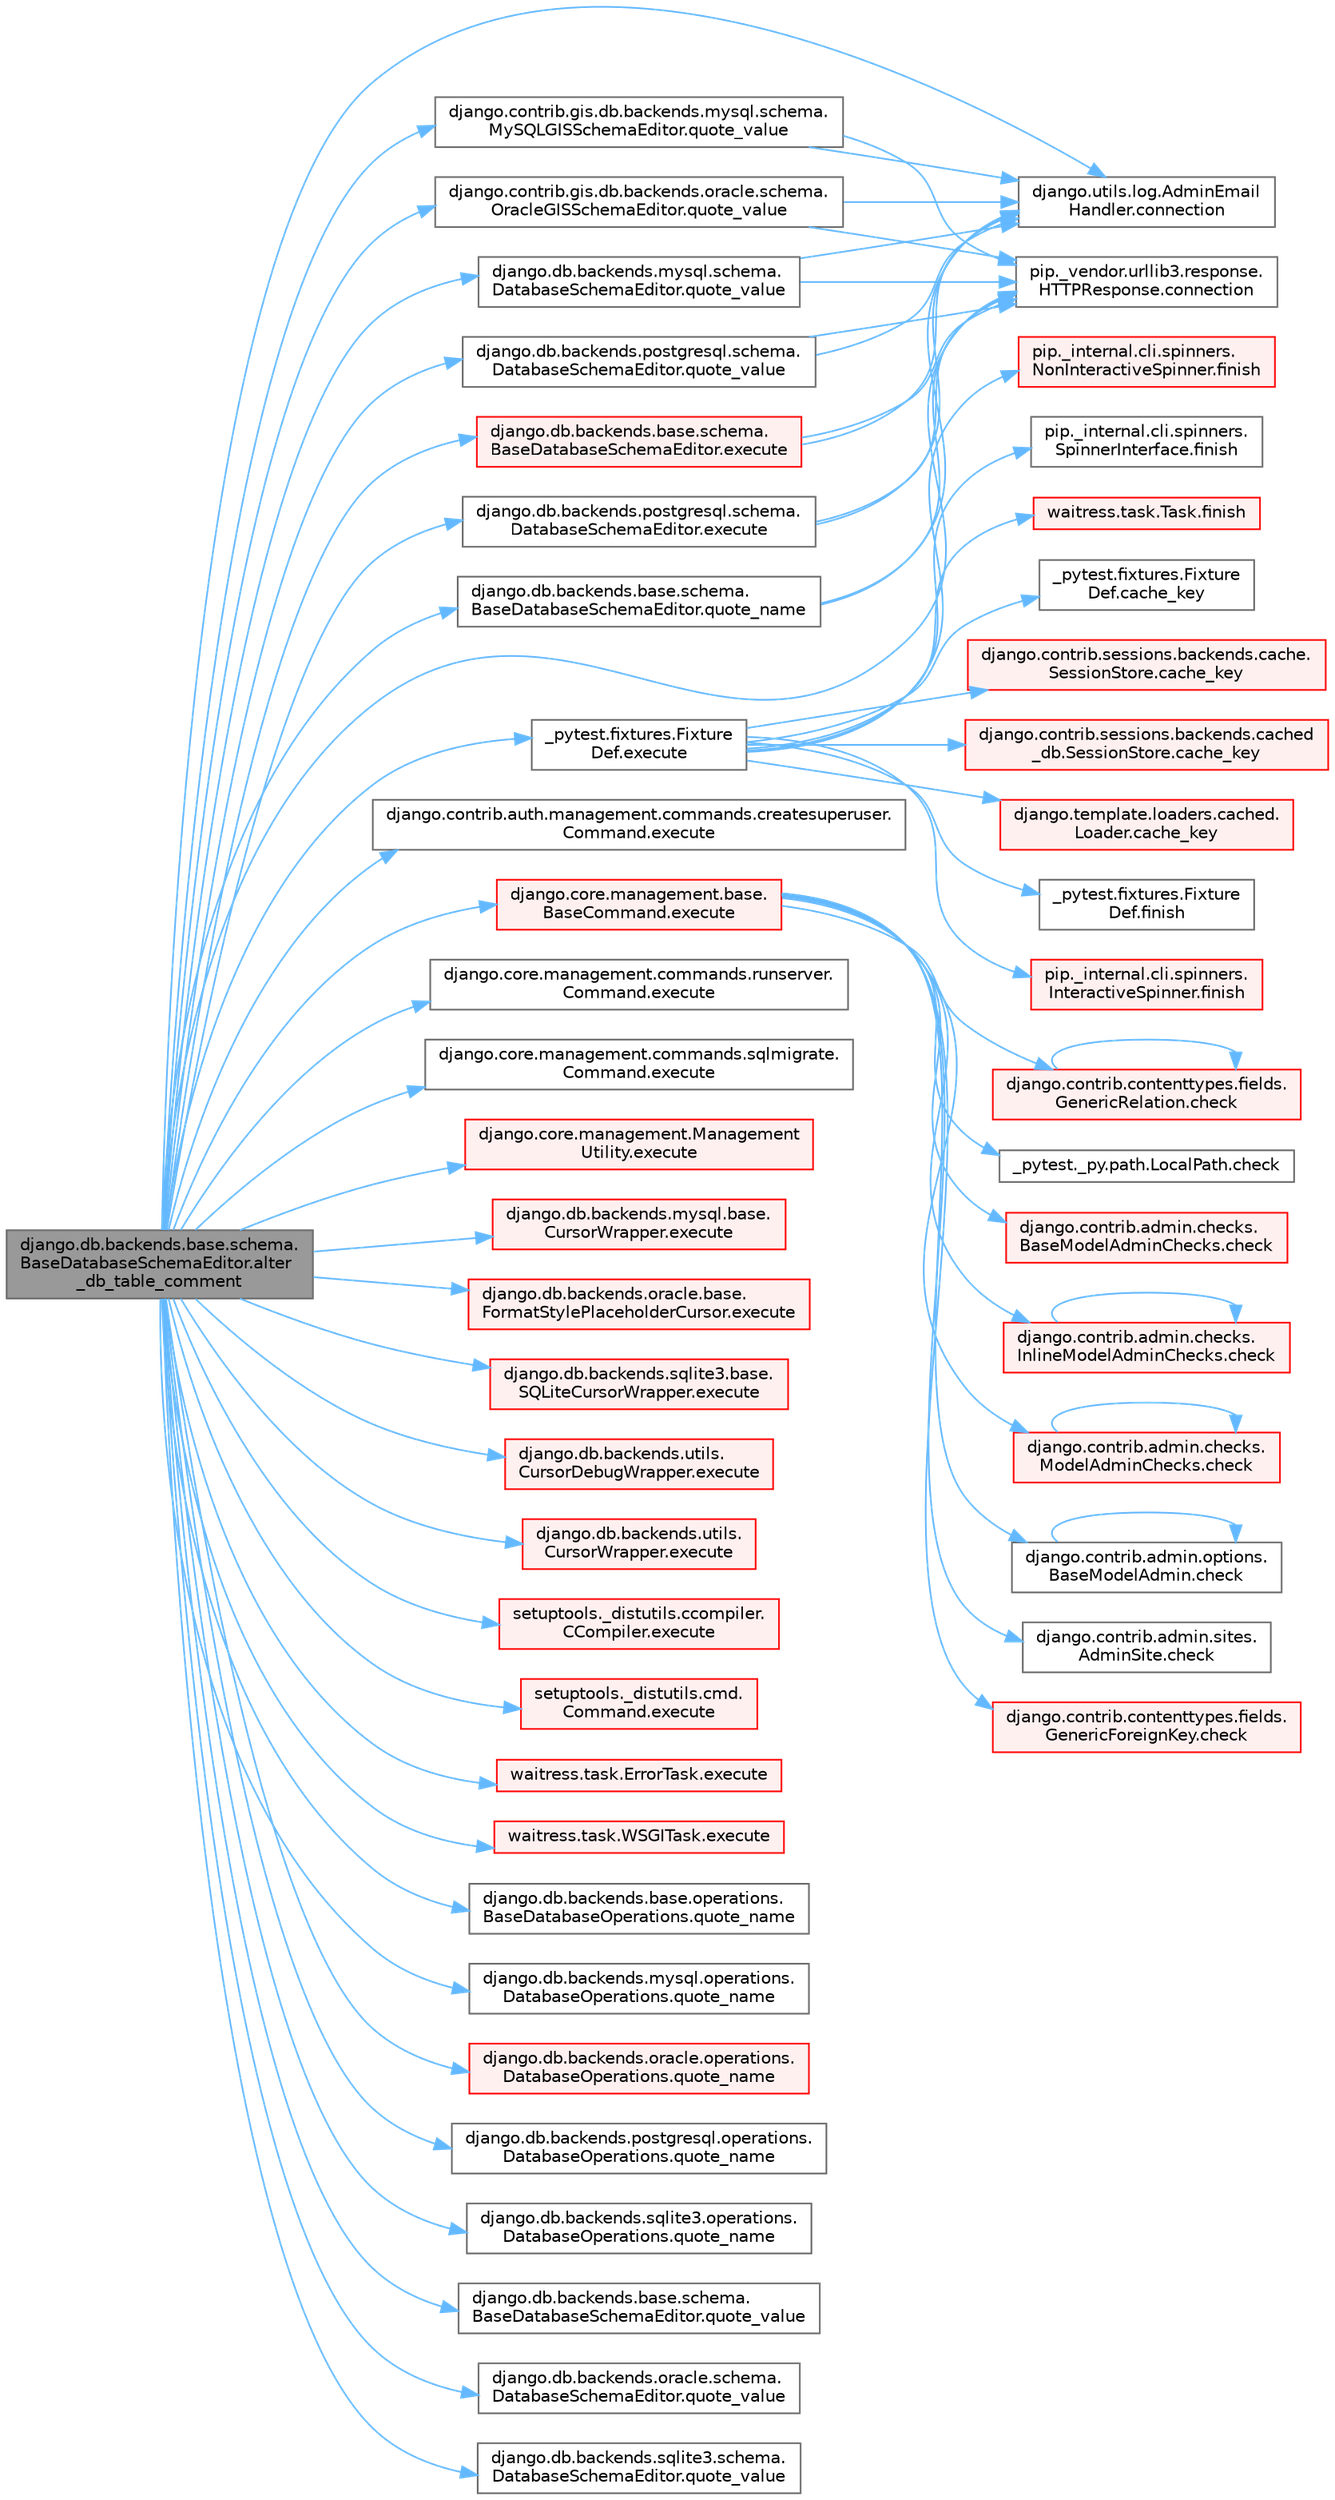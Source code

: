 digraph "django.db.backends.base.schema.BaseDatabaseSchemaEditor.alter_db_table_comment"
{
 // LATEX_PDF_SIZE
  bgcolor="transparent";
  edge [fontname=Helvetica,fontsize=10,labelfontname=Helvetica,labelfontsize=10];
  node [fontname=Helvetica,fontsize=10,shape=box,height=0.2,width=0.4];
  rankdir="LR";
  Node1 [id="Node000001",label="django.db.backends.base.schema.\lBaseDatabaseSchemaEditor.alter\l_db_table_comment",height=0.2,width=0.4,color="gray40", fillcolor="grey60", style="filled", fontcolor="black",tooltip=" "];
  Node1 -> Node2 [id="edge1_Node000001_Node000002",color="steelblue1",style="solid",tooltip=" "];
  Node2 [id="Node000002",label="django.utils.log.AdminEmail\lHandler.connection",height=0.2,width=0.4,color="grey40", fillcolor="white", style="filled",URL="$classdjango_1_1utils_1_1log_1_1_admin_email_handler.html#a545b5f7ec55a857fe1ca7836814a0760",tooltip=" "];
  Node1 -> Node3 [id="edge2_Node000001_Node000003",color="steelblue1",style="solid",tooltip=" "];
  Node3 [id="Node000003",label="pip._vendor.urllib3.response.\lHTTPResponse.connection",height=0.2,width=0.4,color="grey40", fillcolor="white", style="filled",URL="$classpip_1_1__vendor_1_1urllib3_1_1response_1_1_h_t_t_p_response.html#a9002314624685de3bbf9b84bdc87fef8",tooltip=" "];
  Node1 -> Node4 [id="edge3_Node000001_Node000004",color="steelblue1",style="solid",tooltip=" "];
  Node4 [id="Node000004",label="_pytest.fixtures.Fixture\lDef.execute",height=0.2,width=0.4,color="grey40", fillcolor="white", style="filled",URL="$class__pytest_1_1fixtures_1_1_fixture_def.html#ac27e0caaadd6404ffc2715216b643993",tooltip=" "];
  Node4 -> Node5 [id="edge4_Node000004_Node000005",color="steelblue1",style="solid",tooltip=" "];
  Node5 [id="Node000005",label="_pytest.fixtures.Fixture\lDef.cache_key",height=0.2,width=0.4,color="grey40", fillcolor="white", style="filled",URL="$class__pytest_1_1fixtures_1_1_fixture_def.html#ad3f8a8a2b9cfb9282c8c3ddff700ccdd",tooltip=" "];
  Node4 -> Node6 [id="edge5_Node000004_Node000006",color="steelblue1",style="solid",tooltip=" "];
  Node6 [id="Node000006",label="django.contrib.sessions.backends.cache.\lSessionStore.cache_key",height=0.2,width=0.4,color="red", fillcolor="#FFF0F0", style="filled",URL="$classdjango_1_1contrib_1_1sessions_1_1backends_1_1cache_1_1_session_store.html#aaad1a2e0950477787b815baa4327f739",tooltip=" "];
  Node4 -> Node2883 [id="edge6_Node000004_Node002883",color="steelblue1",style="solid",tooltip=" "];
  Node2883 [id="Node002883",label="django.contrib.sessions.backends.cached\l_db.SessionStore.cache_key",height=0.2,width=0.4,color="red", fillcolor="#FFF0F0", style="filled",URL="$classdjango_1_1contrib_1_1sessions_1_1backends_1_1cached__db_1_1_session_store.html#a9fc2ec7b2fb96dbebea8592f2618eda0",tooltip=" "];
  Node4 -> Node2884 [id="edge7_Node000004_Node002884",color="steelblue1",style="solid",tooltip=" "];
  Node2884 [id="Node002884",label="django.template.loaders.cached.\lLoader.cache_key",height=0.2,width=0.4,color="red", fillcolor="#FFF0F0", style="filled",URL="$classdjango_1_1template_1_1loaders_1_1cached_1_1_loader.html#a85358b9120d3b332aad464ab17e92e0f",tooltip=" "];
  Node4 -> Node4519 [id="edge8_Node000004_Node004519",color="steelblue1",style="solid",tooltip=" "];
  Node4519 [id="Node004519",label="_pytest.fixtures.Fixture\lDef.finish",height=0.2,width=0.4,color="grey40", fillcolor="white", style="filled",URL="$class__pytest_1_1fixtures_1_1_fixture_def.html#adc58c655bc10cbc7203fd272fa72742a",tooltip=" "];
  Node4 -> Node4520 [id="edge9_Node000004_Node004520",color="steelblue1",style="solid",tooltip=" "];
  Node4520 [id="Node004520",label="pip._internal.cli.spinners.\lInteractiveSpinner.finish",height=0.2,width=0.4,color="red", fillcolor="#FFF0F0", style="filled",URL="$classpip_1_1__internal_1_1cli_1_1spinners_1_1_interactive_spinner.html#aa8e59d36acbf1a072233ae62dbea45d6",tooltip=" "];
  Node4 -> Node4521 [id="edge10_Node000004_Node004521",color="steelblue1",style="solid",tooltip=" "];
  Node4521 [id="Node004521",label="pip._internal.cli.spinners.\lNonInteractiveSpinner.finish",height=0.2,width=0.4,color="red", fillcolor="#FFF0F0", style="filled",URL="$classpip_1_1__internal_1_1cli_1_1spinners_1_1_non_interactive_spinner.html#ab9e9471a0386ea2534995b8542690626",tooltip=" "];
  Node4 -> Node4524 [id="edge11_Node000004_Node004524",color="steelblue1",style="solid",tooltip=" "];
  Node4524 [id="Node004524",label="pip._internal.cli.spinners.\lSpinnerInterface.finish",height=0.2,width=0.4,color="grey40", fillcolor="white", style="filled",URL="$classpip_1_1__internal_1_1cli_1_1spinners_1_1_spinner_interface.html#aa68c13d395603a63a6d129ff04f8e843",tooltip=" "];
  Node4 -> Node4525 [id="edge12_Node000004_Node004525",color="steelblue1",style="solid",tooltip=" "];
  Node4525 [id="Node004525",label="waitress.task.Task.finish",height=0.2,width=0.4,color="red", fillcolor="#FFF0F0", style="filled",URL="$classwaitress_1_1task_1_1_task.html#a1e94739ac27e14a159d0e17c6d3e54b2",tooltip=" "];
  Node1 -> Node3949 [id="edge13_Node000001_Node003949",color="steelblue1",style="solid",tooltip=" "];
  Node3949 [id="Node003949",label="django.contrib.auth.management.commands.createsuperuser.\lCommand.execute",height=0.2,width=0.4,color="grey40", fillcolor="white", style="filled",URL="$classdjango_1_1contrib_1_1auth_1_1management_1_1commands_1_1createsuperuser_1_1_command.html#a4dc8ad9953fcae01a4c61c32fe4c6540",tooltip=" "];
  Node1 -> Node3950 [id="edge14_Node000001_Node003950",color="steelblue1",style="solid",tooltip=" "];
  Node3950 [id="Node003950",label="django.core.management.base.\lBaseCommand.execute",height=0.2,width=0.4,color="red", fillcolor="#FFF0F0", style="filled",URL="$classdjango_1_1core_1_1management_1_1base_1_1_base_command.html#a5621c1fb51be6a2deff6777d90c25ee0",tooltip=" "];
  Node3950 -> Node12 [id="edge15_Node003950_Node000012",color="steelblue1",style="solid",tooltip=" "];
  Node12 [id="Node000012",label="_pytest._py.path.LocalPath.check",height=0.2,width=0.4,color="grey40", fillcolor="white", style="filled",URL="$class__pytest_1_1__py_1_1path_1_1_local_path.html#a4b987fb8998938ae4a5f4ed6aebf69ea",tooltip=" "];
  Node3950 -> Node13 [id="edge16_Node003950_Node000013",color="steelblue1",style="solid",tooltip=" "];
  Node13 [id="Node000013",label="django.contrib.admin.checks.\lBaseModelAdminChecks.check",height=0.2,width=0.4,color="red", fillcolor="#FFF0F0", style="filled",URL="$classdjango_1_1contrib_1_1admin_1_1checks_1_1_base_model_admin_checks.html#a11595bf2b8d59e96fee553e518494d6d",tooltip=" "];
  Node3950 -> Node46 [id="edge17_Node003950_Node000046",color="steelblue1",style="solid",tooltip=" "];
  Node46 [id="Node000046",label="django.contrib.admin.checks.\lInlineModelAdminChecks.check",height=0.2,width=0.4,color="red", fillcolor="#FFF0F0", style="filled",URL="$classdjango_1_1contrib_1_1admin_1_1checks_1_1_inline_model_admin_checks.html#acdf096659f73e5facb970e774e61f7cc",tooltip=" "];
  Node46 -> Node46 [id="edge18_Node000046_Node000046",color="steelblue1",style="solid",tooltip=" "];
  Node3950 -> Node55 [id="edge19_Node003950_Node000055",color="steelblue1",style="solid",tooltip=" "];
  Node55 [id="Node000055",label="django.contrib.admin.checks.\lModelAdminChecks.check",height=0.2,width=0.4,color="red", fillcolor="#FFF0F0", style="filled",URL="$classdjango_1_1contrib_1_1admin_1_1checks_1_1_model_admin_checks.html#afedbd9df38a2915eb0a5a9cea0731bc3",tooltip=" "];
  Node55 -> Node55 [id="edge20_Node000055_Node000055",color="steelblue1",style="solid",tooltip=" "];
  Node3950 -> Node75 [id="edge21_Node003950_Node000075",color="steelblue1",style="solid",tooltip=" "];
  Node75 [id="Node000075",label="django.contrib.admin.options.\lBaseModelAdmin.check",height=0.2,width=0.4,color="grey40", fillcolor="white", style="filled",URL="$classdjango_1_1contrib_1_1admin_1_1options_1_1_base_model_admin.html#af32f399c528a3e552e7518976cc41a5b",tooltip=" "];
  Node75 -> Node75 [id="edge22_Node000075_Node000075",color="steelblue1",style="solid",tooltip=" "];
  Node3950 -> Node76 [id="edge23_Node003950_Node000076",color="steelblue1",style="solid",tooltip=" "];
  Node76 [id="Node000076",label="django.contrib.admin.sites.\lAdminSite.check",height=0.2,width=0.4,color="grey40", fillcolor="white", style="filled",URL="$classdjango_1_1contrib_1_1admin_1_1sites_1_1_admin_site.html#aefedadd8ec4a978001a8182443f0a75e",tooltip=" "];
  Node3950 -> Node77 [id="edge24_Node003950_Node000077",color="steelblue1",style="solid",tooltip=" "];
  Node77 [id="Node000077",label="django.contrib.contenttypes.fields.\lGenericForeignKey.check",height=0.2,width=0.4,color="red", fillcolor="#FFF0F0", style="filled",URL="$classdjango_1_1contrib_1_1contenttypes_1_1fields_1_1_generic_foreign_key.html#a825d4540a94bc23ef0ce2a03f4ddb7fc",tooltip=" "];
  Node3950 -> Node787 [id="edge25_Node003950_Node000787",color="steelblue1",style="solid",tooltip=" "];
  Node787 [id="Node000787",label="django.contrib.contenttypes.fields.\lGenericRelation.check",height=0.2,width=0.4,color="red", fillcolor="#FFF0F0", style="filled",URL="$classdjango_1_1contrib_1_1contenttypes_1_1fields_1_1_generic_relation.html#a45d009ec3d4930825210c7ec1bc16cac",tooltip=" "];
  Node787 -> Node787 [id="edge26_Node000787_Node000787",color="steelblue1",style="solid",tooltip=" "];
  Node1 -> Node3952 [id="edge27_Node000001_Node003952",color="steelblue1",style="solid",tooltip=" "];
  Node3952 [id="Node003952",label="django.core.management.commands.runserver.\lCommand.execute",height=0.2,width=0.4,color="grey40", fillcolor="white", style="filled",URL="$classdjango_1_1core_1_1management_1_1commands_1_1runserver_1_1_command.html#a86b4bdbf596d9f612125e143148d9919",tooltip=" "];
  Node1 -> Node3953 [id="edge28_Node000001_Node003953",color="steelblue1",style="solid",tooltip=" "];
  Node3953 [id="Node003953",label="django.core.management.commands.sqlmigrate.\lCommand.execute",height=0.2,width=0.4,color="grey40", fillcolor="white", style="filled",URL="$classdjango_1_1core_1_1management_1_1commands_1_1sqlmigrate_1_1_command.html#ad47c65d3d4820430ce43bb5f2086789d",tooltip=" "];
  Node1 -> Node3954 [id="edge29_Node000001_Node003954",color="steelblue1",style="solid",tooltip=" "];
  Node3954 [id="Node003954",label="django.core.management.Management\lUtility.execute",height=0.2,width=0.4,color="red", fillcolor="#FFF0F0", style="filled",URL="$classdjango_1_1core_1_1management_1_1_management_utility.html#ab2752203019f6a6274c55e096770c008",tooltip=" "];
  Node1 -> Node3962 [id="edge30_Node000001_Node003962",color="steelblue1",style="solid",tooltip=" "];
  Node3962 [id="Node003962",label="django.db.backends.base.schema.\lBaseDatabaseSchemaEditor.execute",height=0.2,width=0.4,color="red", fillcolor="#FFF0F0", style="filled",URL="$classdjango_1_1db_1_1backends_1_1base_1_1schema_1_1_base_database_schema_editor.html#a964d07b6ba94dc1698e896feeeb57353",tooltip=" "];
  Node3962 -> Node2 [id="edge31_Node003962_Node000002",color="steelblue1",style="solid",tooltip=" "];
  Node3962 -> Node3 [id="edge32_Node003962_Node000003",color="steelblue1",style="solid",tooltip=" "];
  Node1 -> Node3965 [id="edge33_Node000001_Node003965",color="steelblue1",style="solid",tooltip=" "];
  Node3965 [id="Node003965",label="django.db.backends.mysql.base.\lCursorWrapper.execute",height=0.2,width=0.4,color="red", fillcolor="#FFF0F0", style="filled",URL="$classdjango_1_1db_1_1backends_1_1mysql_1_1base_1_1_cursor_wrapper.html#a6b2d41b73d7c215224f1e994aad6ad60",tooltip=" "];
  Node1 -> Node3966 [id="edge34_Node000001_Node003966",color="steelblue1",style="solid",tooltip=" "];
  Node3966 [id="Node003966",label="django.db.backends.oracle.base.\lFormatStylePlaceholderCursor.execute",height=0.2,width=0.4,color="red", fillcolor="#FFF0F0", style="filled",URL="$classdjango_1_1db_1_1backends_1_1oracle_1_1base_1_1_format_style_placeholder_cursor.html#a0717bdbea59134a88e5f10399c33a251",tooltip=" "];
  Node1 -> Node3972 [id="edge35_Node000001_Node003972",color="steelblue1",style="solid",tooltip=" "];
  Node3972 [id="Node003972",label="django.db.backends.postgresql.schema.\lDatabaseSchemaEditor.execute",height=0.2,width=0.4,color="grey40", fillcolor="white", style="filled",URL="$classdjango_1_1db_1_1backends_1_1postgresql_1_1schema_1_1_database_schema_editor.html#afe7e39d1fd0ac2c6216f90295b9382ae",tooltip=" "];
  Node3972 -> Node2 [id="edge36_Node003972_Node000002",color="steelblue1",style="solid",tooltip=" "];
  Node3972 -> Node3 [id="edge37_Node003972_Node000003",color="steelblue1",style="solid",tooltip=" "];
  Node1 -> Node3973 [id="edge38_Node000001_Node003973",color="steelblue1",style="solid",tooltip=" "];
  Node3973 [id="Node003973",label="django.db.backends.sqlite3.base.\lSQLiteCursorWrapper.execute",height=0.2,width=0.4,color="red", fillcolor="#FFF0F0", style="filled",URL="$classdjango_1_1db_1_1backends_1_1sqlite3_1_1base_1_1_s_q_lite_cursor_wrapper.html#a41115eb3813040514a6c6c7111aa0b57",tooltip=" "];
  Node1 -> Node3975 [id="edge39_Node000001_Node003975",color="steelblue1",style="solid",tooltip=" "];
  Node3975 [id="Node003975",label="django.db.backends.utils.\lCursorDebugWrapper.execute",height=0.2,width=0.4,color="red", fillcolor="#FFF0F0", style="filled",URL="$classdjango_1_1db_1_1backends_1_1utils_1_1_cursor_debug_wrapper.html#af0443013785fceb3f05b38198a71ca3f",tooltip=" "];
  Node1 -> Node3976 [id="edge40_Node000001_Node003976",color="steelblue1",style="solid",tooltip=" "];
  Node3976 [id="Node003976",label="django.db.backends.utils.\lCursorWrapper.execute",height=0.2,width=0.4,color="red", fillcolor="#FFF0F0", style="filled",URL="$classdjango_1_1db_1_1backends_1_1utils_1_1_cursor_wrapper.html#a7d0bc9b6584c9fee961505e1d460547c",tooltip=" "];
  Node1 -> Node3979 [id="edge41_Node000001_Node003979",color="steelblue1",style="solid",tooltip=" "];
  Node3979 [id="Node003979",label="setuptools._distutils.ccompiler.\lCCompiler.execute",height=0.2,width=0.4,color="red", fillcolor="#FFF0F0", style="filled",URL="$classsetuptools_1_1__distutils_1_1ccompiler_1_1_c_compiler.html#a726dd6c4cc45b2077fa6bc43dc8fe60e",tooltip=" "];
  Node1 -> Node3980 [id="edge42_Node000001_Node003980",color="steelblue1",style="solid",tooltip=" "];
  Node3980 [id="Node003980",label="setuptools._distutils.cmd.\lCommand.execute",height=0.2,width=0.4,color="red", fillcolor="#FFF0F0", style="filled",URL="$classsetuptools_1_1__distutils_1_1cmd_1_1_command.html#a371b567539d5bc0e2a134bf361e97b38",tooltip=" "];
  Node1 -> Node3981 [id="edge43_Node000001_Node003981",color="steelblue1",style="solid",tooltip=" "];
  Node3981 [id="Node003981",label="waitress.task.ErrorTask.execute",height=0.2,width=0.4,color="red", fillcolor="#FFF0F0", style="filled",URL="$classwaitress_1_1task_1_1_error_task.html#ad5c6d14c13ba3d33e82b1b138e634bb0",tooltip=" "];
  Node1 -> Node3982 [id="edge44_Node000001_Node003982",color="steelblue1",style="solid",tooltip=" "];
  Node3982 [id="Node003982",label="waitress.task.WSGITask.execute",height=0.2,width=0.4,color="red", fillcolor="#FFF0F0", style="filled",URL="$classwaitress_1_1task_1_1_w_s_g_i_task.html#ac677ac1c03116dfa724298750580883b",tooltip=" "];
  Node1 -> Node4526 [id="edge45_Node000001_Node004526",color="steelblue1",style="solid",tooltip=" "];
  Node4526 [id="Node004526",label="django.db.backends.base.operations.\lBaseDatabaseOperations.quote_name",height=0.2,width=0.4,color="grey40", fillcolor="white", style="filled",URL="$classdjango_1_1db_1_1backends_1_1base_1_1operations_1_1_base_database_operations.html#ab468094d1b03334704774ae62fbb7955",tooltip=" "];
  Node1 -> Node4527 [id="edge46_Node000001_Node004527",color="steelblue1",style="solid",tooltip=" "];
  Node4527 [id="Node004527",label="django.db.backends.base.schema.\lBaseDatabaseSchemaEditor.quote_name",height=0.2,width=0.4,color="grey40", fillcolor="white", style="filled",URL="$classdjango_1_1db_1_1backends_1_1base_1_1schema_1_1_base_database_schema_editor.html#aa816e47aecbbe22e29c76f25001a873a",tooltip=" "];
  Node4527 -> Node2 [id="edge47_Node004527_Node000002",color="steelblue1",style="solid",tooltip=" "];
  Node4527 -> Node3 [id="edge48_Node004527_Node000003",color="steelblue1",style="solid",tooltip=" "];
  Node1 -> Node4528 [id="edge49_Node000001_Node004528",color="steelblue1",style="solid",tooltip=" "];
  Node4528 [id="Node004528",label="django.db.backends.mysql.operations.\lDatabaseOperations.quote_name",height=0.2,width=0.4,color="grey40", fillcolor="white", style="filled",URL="$classdjango_1_1db_1_1backends_1_1mysql_1_1operations_1_1_database_operations.html#a5d1561dd784c0f000ed8c1aa43a6efbf",tooltip=" "];
  Node1 -> Node4529 [id="edge50_Node000001_Node004529",color="steelblue1",style="solid",tooltip=" "];
  Node4529 [id="Node004529",label="django.db.backends.oracle.operations.\lDatabaseOperations.quote_name",height=0.2,width=0.4,color="red", fillcolor="#FFF0F0", style="filled",URL="$classdjango_1_1db_1_1backends_1_1oracle_1_1operations_1_1_database_operations.html#ac7551d250b0adf678e5d00e4d69cb021",tooltip=" "];
  Node1 -> Node4535 [id="edge51_Node000001_Node004535",color="steelblue1",style="solid",tooltip=" "];
  Node4535 [id="Node004535",label="django.db.backends.postgresql.operations.\lDatabaseOperations.quote_name",height=0.2,width=0.4,color="grey40", fillcolor="white", style="filled",URL="$classdjango_1_1db_1_1backends_1_1postgresql_1_1operations_1_1_database_operations.html#ab2f9e33071d2c5abb03744171da3b801",tooltip=" "];
  Node1 -> Node4536 [id="edge52_Node000001_Node004536",color="steelblue1",style="solid",tooltip=" "];
  Node4536 [id="Node004536",label="django.db.backends.sqlite3.operations.\lDatabaseOperations.quote_name",height=0.2,width=0.4,color="grey40", fillcolor="white", style="filled",URL="$classdjango_1_1db_1_1backends_1_1sqlite3_1_1operations_1_1_database_operations.html#a14cbbcb5e889d88278c96a39911d641b",tooltip=" "];
  Node1 -> Node4537 [id="edge53_Node000001_Node004537",color="steelblue1",style="solid",tooltip=" "];
  Node4537 [id="Node004537",label="django.contrib.gis.db.backends.mysql.schema.\lMySQLGISSchemaEditor.quote_value",height=0.2,width=0.4,color="grey40", fillcolor="white", style="filled",URL="$classdjango_1_1contrib_1_1gis_1_1db_1_1backends_1_1mysql_1_1schema_1_1_my_s_q_l_g_i_s_schema_editor.html#a39d45c8fce900a986a0d01d83ce73f16",tooltip=" "];
  Node4537 -> Node2 [id="edge54_Node004537_Node000002",color="steelblue1",style="solid",tooltip=" "];
  Node4537 -> Node3 [id="edge55_Node004537_Node000003",color="steelblue1",style="solid",tooltip=" "];
  Node1 -> Node4538 [id="edge56_Node000001_Node004538",color="steelblue1",style="solid",tooltip=" "];
  Node4538 [id="Node004538",label="django.contrib.gis.db.backends.oracle.schema.\lOracleGISSchemaEditor.quote_value",height=0.2,width=0.4,color="grey40", fillcolor="white", style="filled",URL="$classdjango_1_1contrib_1_1gis_1_1db_1_1backends_1_1oracle_1_1schema_1_1_oracle_g_i_s_schema_editor.html#ae0a937224957c04ded45c150d14f26df",tooltip=" "];
  Node4538 -> Node2 [id="edge57_Node004538_Node000002",color="steelblue1",style="solid",tooltip=" "];
  Node4538 -> Node3 [id="edge58_Node004538_Node000003",color="steelblue1",style="solid",tooltip=" "];
  Node1 -> Node4539 [id="edge59_Node000001_Node004539",color="steelblue1",style="solid",tooltip=" "];
  Node4539 [id="Node004539",label="django.db.backends.base.schema.\lBaseDatabaseSchemaEditor.quote_value",height=0.2,width=0.4,color="grey40", fillcolor="white", style="filled",URL="$classdjango_1_1db_1_1backends_1_1base_1_1schema_1_1_base_database_schema_editor.html#a226cbde36f828256e698cab6fc076a46",tooltip=" "];
  Node1 -> Node4540 [id="edge60_Node000001_Node004540",color="steelblue1",style="solid",tooltip=" "];
  Node4540 [id="Node004540",label="django.db.backends.mysql.schema.\lDatabaseSchemaEditor.quote_value",height=0.2,width=0.4,color="grey40", fillcolor="white", style="filled",URL="$classdjango_1_1db_1_1backends_1_1mysql_1_1schema_1_1_database_schema_editor.html#ac42d8e597e244107c562b0816741ca00",tooltip=" "];
  Node4540 -> Node2 [id="edge61_Node004540_Node000002",color="steelblue1",style="solid",tooltip=" "];
  Node4540 -> Node3 [id="edge62_Node004540_Node000003",color="steelblue1",style="solid",tooltip=" "];
  Node1 -> Node4541 [id="edge63_Node000001_Node004541",color="steelblue1",style="solid",tooltip=" "];
  Node4541 [id="Node004541",label="django.db.backends.oracle.schema.\lDatabaseSchemaEditor.quote_value",height=0.2,width=0.4,color="grey40", fillcolor="white", style="filled",URL="$classdjango_1_1db_1_1backends_1_1oracle_1_1schema_1_1_database_schema_editor.html#a74a7b87c4d11359d183c468c09ca48bb",tooltip=" "];
  Node1 -> Node4542 [id="edge64_Node000001_Node004542",color="steelblue1",style="solid",tooltip=" "];
  Node4542 [id="Node004542",label="django.db.backends.postgresql.schema.\lDatabaseSchemaEditor.quote_value",height=0.2,width=0.4,color="grey40", fillcolor="white", style="filled",URL="$classdjango_1_1db_1_1backends_1_1postgresql_1_1schema_1_1_database_schema_editor.html#aa15ddd5685a773da906a658db4b619c0",tooltip=" "];
  Node4542 -> Node2 [id="edge65_Node004542_Node000002",color="steelblue1",style="solid",tooltip=" "];
  Node4542 -> Node3 [id="edge66_Node004542_Node000003",color="steelblue1",style="solid",tooltip=" "];
  Node1 -> Node4543 [id="edge67_Node000001_Node004543",color="steelblue1",style="solid",tooltip=" "];
  Node4543 [id="Node004543",label="django.db.backends.sqlite3.schema.\lDatabaseSchemaEditor.quote_value",height=0.2,width=0.4,color="grey40", fillcolor="white", style="filled",URL="$classdjango_1_1db_1_1backends_1_1sqlite3_1_1schema_1_1_database_schema_editor.html#a1ce01718398ef906bf3becf8517006f2",tooltip=" "];
}
